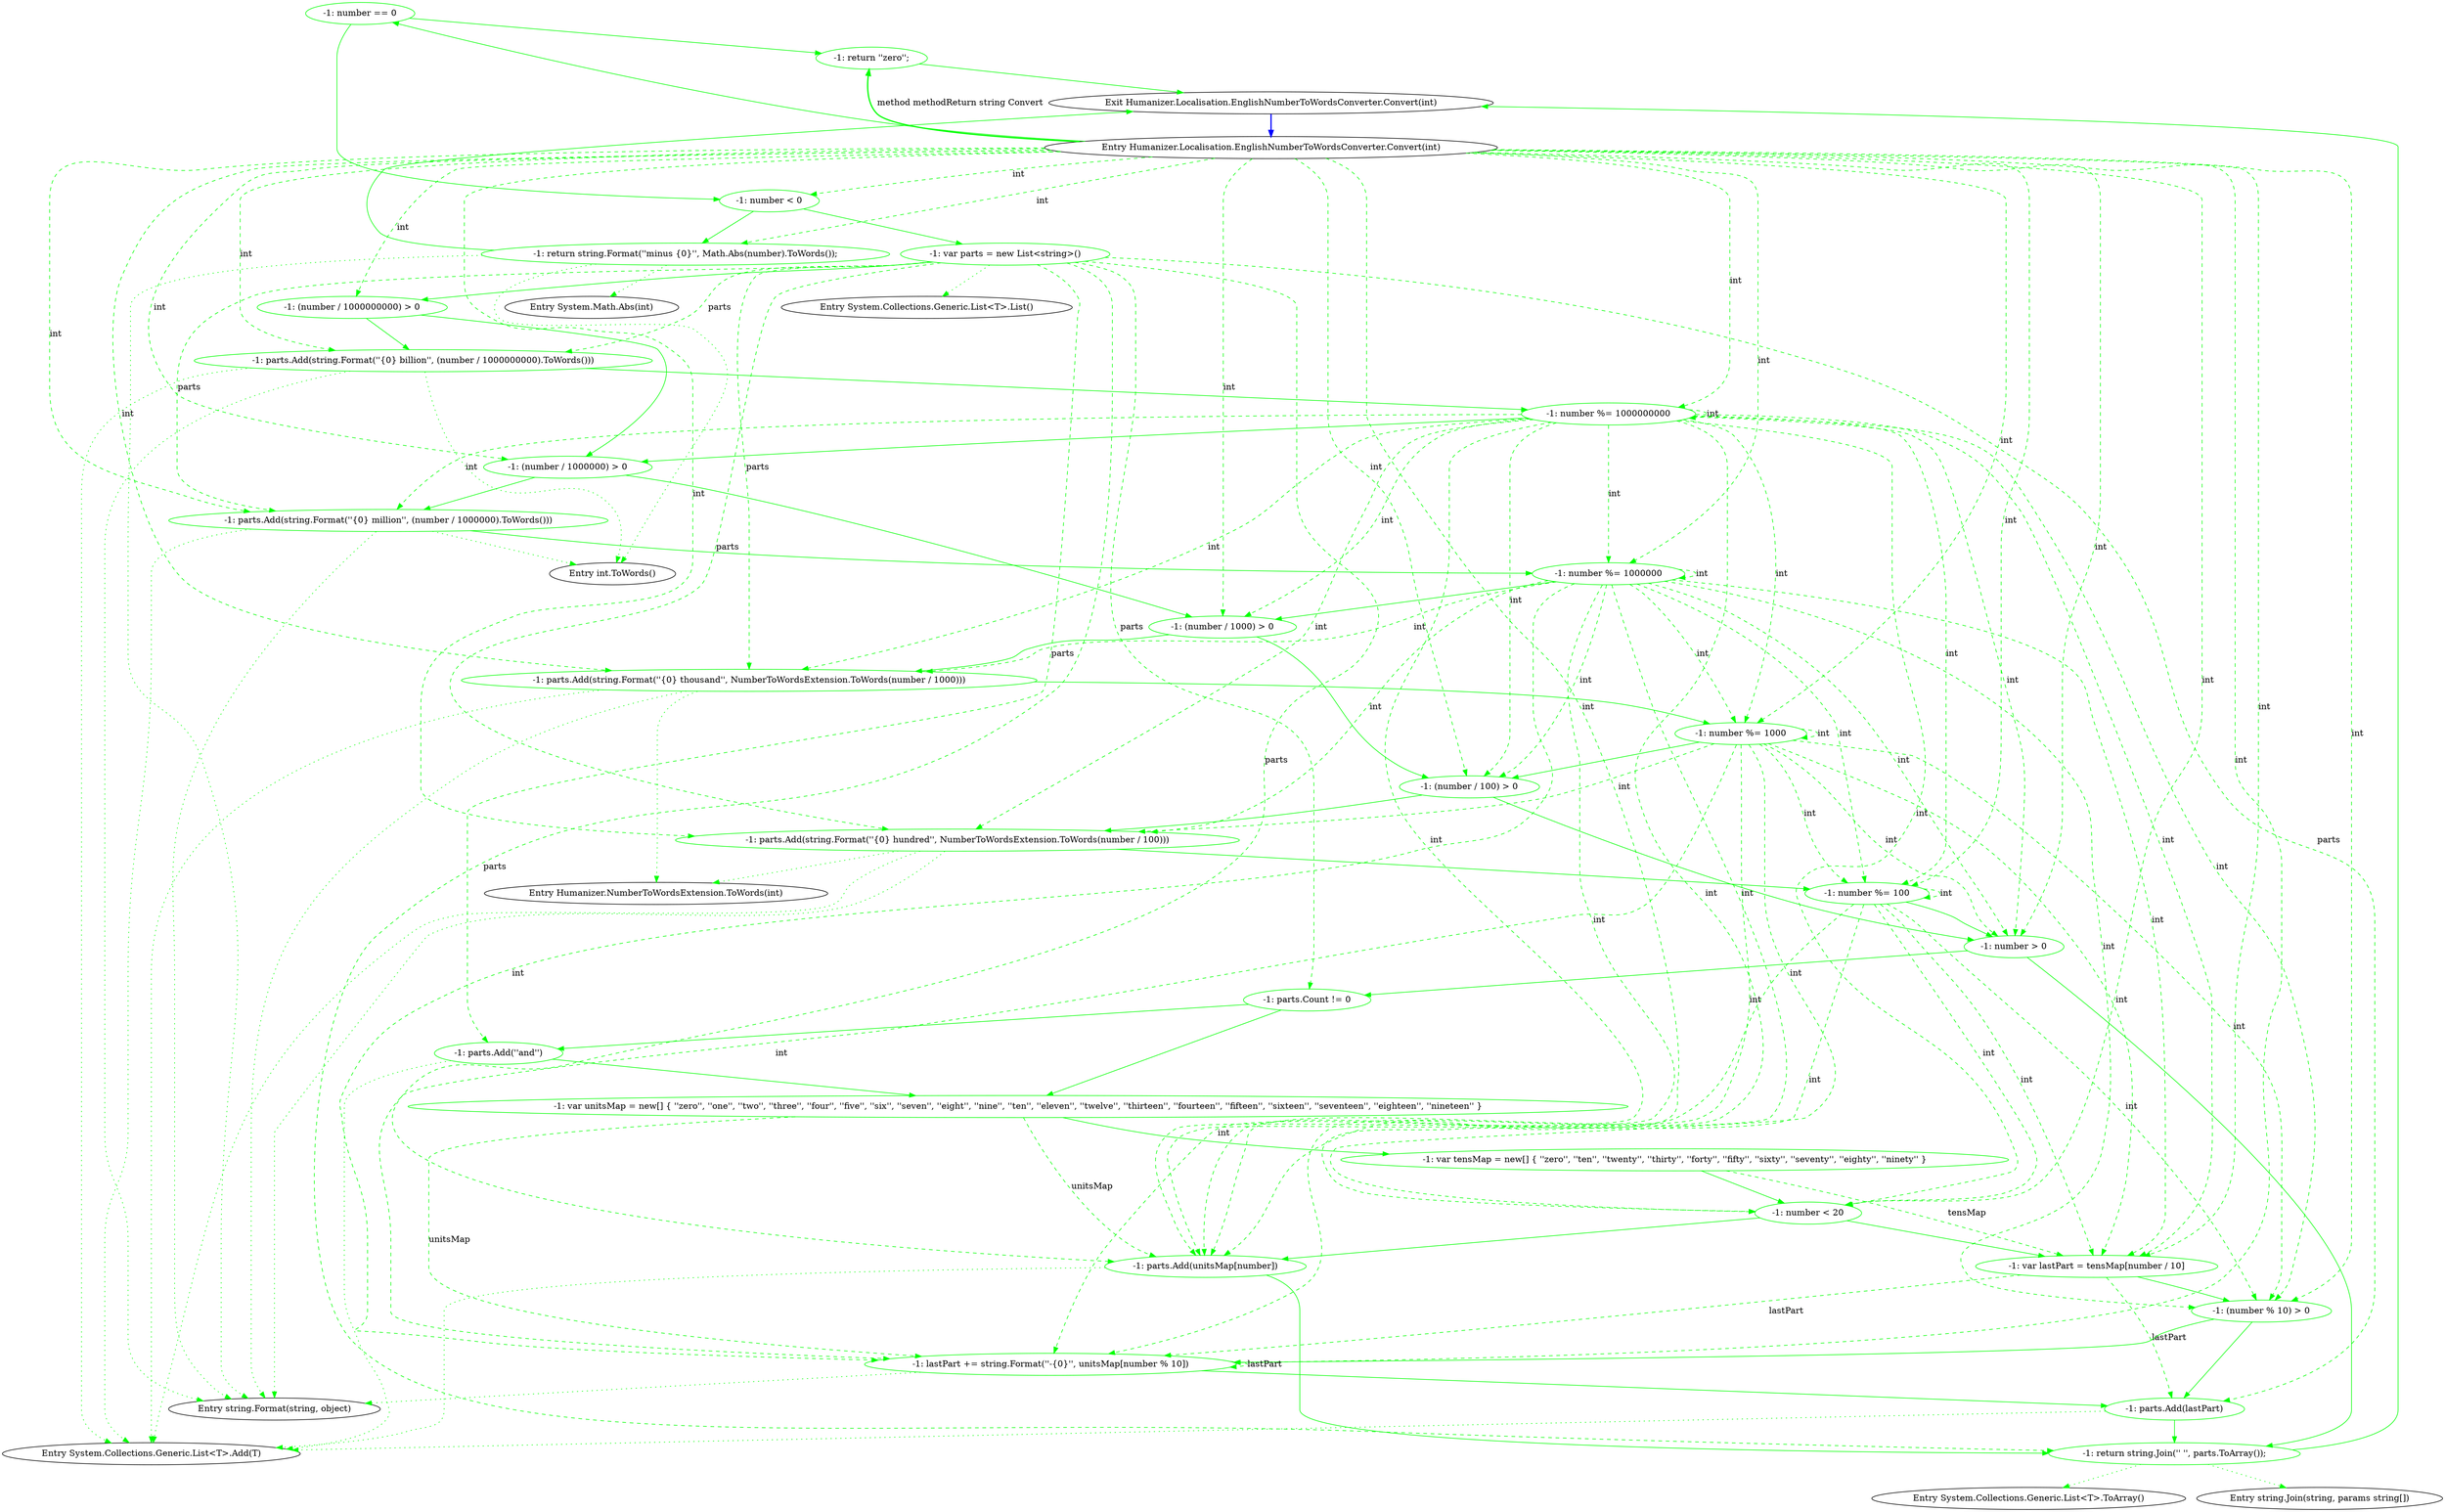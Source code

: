 digraph  {
d1 [cluster="Humanizer.Localisation.EnglishNumberToWordsConverter.Convert(int)", color=green, community=0, label="-1: number == 0", span="9-9"];
d0 [cluster="Humanizer.Localisation.EnglishNumberToWordsConverter.Convert(int)", label="Entry Humanizer.Localisation.EnglishNumberToWordsConverter.Convert(int)", span="7-7"];
d2 [cluster="Humanizer.Localisation.EnglishNumberToWordsConverter.Convert(int)", color=green, community=0, label="-1: return ''zero'';", span="10-10"];
d3 [cluster="Humanizer.Localisation.EnglishNumberToWordsConverter.Convert(int)", color=green, community=0, label="-1: number < 0", span="12-12"];
d4 [cluster="Humanizer.Localisation.EnglishNumberToWordsConverter.Convert(int)", color=green, community=0, label="-1: return string.Format(''minus {0}'', Math.Abs(number).ToWords());", span="13-13"];
d5 [cluster="Humanizer.Localisation.EnglishNumberToWordsConverter.Convert(int)", color=green, community=0, label="-1: var parts = new List<string>()", span="15-15"];
d30 [cluster="Humanizer.Localisation.EnglishNumberToWordsConverter.Convert(int)", label="Exit Humanizer.Localisation.EnglishNumberToWordsConverter.Convert(int)", span="7-7"];
d31 [cluster="System.Math.Abs(int)", label="Entry System.Math.Abs(int)", span="0-0"];
d32 [cluster="int.ToWords()", label="Entry int.ToWords()", span="25-25"];
d33 [cluster="string.Format(string, object)", label="Entry string.Format(string, object)", span="0-0"];
d6 [cluster="Humanizer.Localisation.EnglishNumberToWordsConverter.Convert(int)", color=green, community=0, label="-1: (number / 1000000000) > 0", span="17-17"];
d7 [cluster="Humanizer.Localisation.EnglishNumberToWordsConverter.Convert(int)", color=green, community=0, label="-1: parts.Add(string.Format(''{0} billion'', (number / 1000000000).ToWords()))", span="19-19"];
d9 [cluster="Humanizer.Localisation.EnglishNumberToWordsConverter.Convert(int)", color=green, community=0, label="-1: (number / 1000000) > 0", span="23-23"];
d8 [cluster="Humanizer.Localisation.EnglishNumberToWordsConverter.Convert(int)", color=green, community=0, label="-1: number %= 1000000000", span="20-20"];
d35 [cluster="System.Collections.Generic.List<T>.Add(T)", label="Entry System.Collections.Generic.List<T>.Add(T)", span="0-0"];
d10 [cluster="Humanizer.Localisation.EnglishNumberToWordsConverter.Convert(int)", color=green, community=0, label="-1: parts.Add(string.Format(''{0} million'', (number / 1000000).ToWords()))", span="25-25"];
d11 [cluster="Humanizer.Localisation.EnglishNumberToWordsConverter.Convert(int)", color=green, community=0, label="-1: number %= 1000000", span="26-26"];
d12 [cluster="Humanizer.Localisation.EnglishNumberToWordsConverter.Convert(int)", color=green, community=0, label="-1: (number / 1000) > 0", span="29-29"];
d13 [cluster="Humanizer.Localisation.EnglishNumberToWordsConverter.Convert(int)", color=green, community=0, label="-1: parts.Add(string.Format(''{0} thousand'', NumberToWordsExtension.ToWords(number / 1000)))", span="31-31"];
d14 [cluster="Humanizer.Localisation.EnglishNumberToWordsConverter.Convert(int)", color=green, community=0, label="-1: number %= 1000", span="32-32"];
d15 [cluster="Humanizer.Localisation.EnglishNumberToWordsConverter.Convert(int)", color=green, community=0, label="-1: (number / 100) > 0", span="35-35"];
d16 [cluster="Humanizer.Localisation.EnglishNumberToWordsConverter.Convert(int)", color=green, community=0, label="-1: parts.Add(string.Format(''{0} hundred'', NumberToWordsExtension.ToWords(number / 100)))", span="37-37"];
d17 [cluster="Humanizer.Localisation.EnglishNumberToWordsConverter.Convert(int)", color=green, community=0, label="-1: number %= 100", span="38-38"];
d18 [cluster="Humanizer.Localisation.EnglishNumberToWordsConverter.Convert(int)", color=green, community=0, label="-1: number > 0", span="41-41"];
d23 [cluster="Humanizer.Localisation.EnglishNumberToWordsConverter.Convert(int)", color=green, community=0, label="-1: number < 20", span="49-49"];
d24 [cluster="Humanizer.Localisation.EnglishNumberToWordsConverter.Convert(int)", color=green, community=0, label="-1: parts.Add(unitsMap[number])", span="50-50"];
d25 [cluster="Humanizer.Localisation.EnglishNumberToWordsConverter.Convert(int)", color=green, community=0, label="-1: var lastPart = tensMap[number / 10]", span="53-53"];
d26 [cluster="Humanizer.Localisation.EnglishNumberToWordsConverter.Convert(int)", color=green, community=0, label="-1: (number % 10) > 0", span="54-54"];
d27 [cluster="Humanizer.Localisation.EnglishNumberToWordsConverter.Convert(int)", color=green, community=0, label="-1: lastPart += string.Format(''-{0}'', unitsMap[number % 10])", span="55-55"];
d36 [cluster="Humanizer.NumberToWordsExtension.ToWords(int)", label="Entry Humanizer.NumberToWordsExtension.ToWords(int)", span="25-25"];
d19 [cluster="Humanizer.Localisation.EnglishNumberToWordsConverter.Convert(int)", color=green, community=0, label="-1: parts.Count != 0", span="43-43"];
d29 [cluster="Humanizer.Localisation.EnglishNumberToWordsConverter.Convert(int)", color=green, community=0, label="-1: return string.Join('' '', parts.ToArray());", span="61-61"];
d22 [cluster="Humanizer.Localisation.EnglishNumberToWordsConverter.Convert(int)", color=green, community=0, label="-1: var tensMap = new[] { ''zero'', ''ten'', ''twenty'', ''thirty'', ''forty'', ''fifty'', ''sixty'', ''seventy'', ''eighty'', ''ninety'' }", span="47-47"];
d21 [cluster="Humanizer.Localisation.EnglishNumberToWordsConverter.Convert(int)", color=green, community=0, label="-1: var unitsMap = new[] { ''zero'', ''one'', ''two'', ''three'', ''four'', ''five'', ''six'', ''seven'', ''eight'', ''nine'', ''ten'', ''eleven'', ''twelve'', ''thirteen'', ''fourteen'', ''fifteen'', ''sixteen'', ''seventeen'', ''eighteen'', ''nineteen'' }", span="46-46"];
d28 [cluster="Humanizer.Localisation.EnglishNumberToWordsConverter.Convert(int)", color=green, community=0, label="-1: parts.Add(lastPart)", span="57-57"];
d34 [cluster="System.Collections.Generic.List<T>.List()", label="Entry System.Collections.Generic.List<T>.List()", span="0-0"];
d20 [cluster="Humanizer.Localisation.EnglishNumberToWordsConverter.Convert(int)", color=green, community=0, label="-1: parts.Add(''and'')", span="44-44"];
d37 [cluster="System.Collections.Generic.List<T>.ToArray()", label="Entry System.Collections.Generic.List<T>.ToArray()", span="0-0"];
d38 [cluster="string.Join(string, params string[])", label="Entry string.Join(string, params string[])", span="0-0"];
d1 -> d2  [color=green, key=0, style=solid];
d1 -> d3  [color=green, key=0, style=solid];
d0 -> d1  [color=green, key=0, style=solid];
d0 -> d3  [color=green, key=1, label=int, style=dashed];
d0 -> d4  [color=green, key=1, label=int, style=dashed];
d0 -> d6  [color=green, key=1, label=int, style=dashed];
d0 -> d7  [color=green, key=1, label=int, style=dashed];
d0 -> d8  [color=green, key=1, label=int, style=dashed];
d0 -> d9  [color=green, key=1, label=int, style=dashed];
d0 -> d10  [color=green, key=1, label=int, style=dashed];
d0 -> d11  [color=green, key=1, label=int, style=dashed];
d0 -> d12  [color=green, key=1, label=int, style=dashed];
d0 -> d13  [color=green, key=1, label=int, style=dashed];
d0 -> d14  [color=green, key=1, label=int, style=dashed];
d0 -> d15  [color=green, key=1, label=int, style=dashed];
d0 -> d16  [color=green, key=1, label=int, style=dashed];
d0 -> d17  [color=green, key=1, label=int, style=dashed];
d0 -> d18  [color=green, key=1, label=int, style=dashed];
d0 -> d23  [color=green, key=1, label=int, style=dashed];
d0 -> d24  [color=green, key=1, label=int, style=dashed];
d0 -> d25  [color=green, key=1, label=int, style=dashed];
d0 -> d26  [color=green, key=1, label=int, style=dashed];
d0 -> d27  [color=green, key=1, label=int, style=dashed];
d0 -> d2  [color=green, key=3, label="method methodReturn string Convert", style=bold];
d2 -> d30  [color=green, key=0, style=solid];
d3 -> d4  [color=green, key=0, style=solid];
d3 -> d5  [color=green, key=0, style=solid];
d4 -> d30  [color=green, key=0, style=solid];
d4 -> d31  [color=green, key=2, style=dotted];
d4 -> d32  [color=green, key=2, style=dotted];
d4 -> d33  [color=green, key=2, style=dotted];
d5 -> d6  [color=green, key=0, style=solid];
d5 -> d7  [color=green, key=1, label=parts, style=dashed];
d5 -> d10  [color=green, key=1, label=parts, style=dashed];
d5 -> d13  [color=green, key=1, label=parts, style=dashed];
d5 -> d16  [color=green, key=1, label=parts, style=dashed];
d5 -> d24  [color=green, key=1, label=parts, style=dashed];
d5 -> d34  [color=green, key=2, style=dotted];
d5 -> d19  [color=green, key=1, label=parts, style=dashed];
d5 -> d20  [color=green, key=1, label=parts, style=dashed];
d5 -> d28  [color=green, key=1, label=parts, style=dashed];
d5 -> d29  [color=green, key=1, label=parts, style=dashed];
d30 -> d0  [color=blue, key=0, style=bold];
d6 -> d7  [color=green, key=0, style=solid];
d6 -> d9  [color=green, key=0, style=solid];
d7 -> d8  [color=green, key=0, style=solid];
d7 -> d32  [color=green, key=2, style=dotted];
d7 -> d33  [color=green, key=2, style=dotted];
d7 -> d35  [color=green, key=2, style=dotted];
d9 -> d10  [color=green, key=0, style=solid];
d9 -> d12  [color=green, key=0, style=solid];
d8 -> d8  [color=green, key=1, label=int, style=dashed];
d8 -> d9  [color=green, key=0, style=solid];
d8 -> d10  [color=green, key=1, label=int, style=dashed];
d8 -> d11  [color=green, key=1, label=int, style=dashed];
d8 -> d12  [color=green, key=1, label=int, style=dashed];
d8 -> d13  [color=green, key=1, label=int, style=dashed];
d8 -> d14  [color=green, key=1, label=int, style=dashed];
d8 -> d15  [color=green, key=1, label=int, style=dashed];
d8 -> d16  [color=green, key=1, label=int, style=dashed];
d8 -> d17  [color=green, key=1, label=int, style=dashed];
d8 -> d18  [color=green, key=1, label=int, style=dashed];
d8 -> d23  [color=green, key=1, label=int, style=dashed];
d8 -> d24  [color=green, key=1, label=int, style=dashed];
d8 -> d25  [color=green, key=1, label=int, style=dashed];
d8 -> d26  [color=green, key=1, label=int, style=dashed];
d8 -> d27  [color=green, key=1, label=int, style=dashed];
d10 -> d11  [color=green, key=0, style=solid];
d10 -> d32  [color=green, key=2, style=dotted];
d10 -> d33  [color=green, key=2, style=dotted];
d10 -> d35  [color=green, key=2, style=dotted];
d11 -> d11  [color=green, key=1, label=int, style=dashed];
d11 -> d12  [color=green, key=0, style=solid];
d11 -> d13  [color=green, key=1, label=int, style=dashed];
d11 -> d14  [color=green, key=1, label=int, style=dashed];
d11 -> d15  [color=green, key=1, label=int, style=dashed];
d11 -> d16  [color=green, key=1, label=int, style=dashed];
d11 -> d17  [color=green, key=1, label=int, style=dashed];
d11 -> d18  [color=green, key=1, label=int, style=dashed];
d11 -> d23  [color=green, key=1, label=int, style=dashed];
d11 -> d24  [color=green, key=1, label=int, style=dashed];
d11 -> d25  [color=green, key=1, label=int, style=dashed];
d11 -> d26  [color=green, key=1, label=int, style=dashed];
d11 -> d27  [color=green, key=1, label=int, style=dashed];
d12 -> d13  [color=green, key=0, style=solid];
d12 -> d15  [color=green, key=0, style=solid];
d13 -> d14  [color=green, key=0, style=solid];
d13 -> d36  [color=green, key=2, style=dotted];
d13 -> d33  [color=green, key=2, style=dotted];
d13 -> d35  [color=green, key=2, style=dotted];
d14 -> d14  [color=green, key=1, label=int, style=dashed];
d14 -> d15  [color=green, key=0, style=solid];
d14 -> d16  [color=green, key=1, label=int, style=dashed];
d14 -> d17  [color=green, key=1, label=int, style=dashed];
d14 -> d18  [color=green, key=1, label=int, style=dashed];
d14 -> d23  [color=green, key=1, label=int, style=dashed];
d14 -> d24  [color=green, key=1, label=int, style=dashed];
d14 -> d25  [color=green, key=1, label=int, style=dashed];
d14 -> d26  [color=green, key=1, label=int, style=dashed];
d14 -> d27  [color=green, key=1, label=int, style=dashed];
d15 -> d16  [color=green, key=0, style=solid];
d15 -> d18  [color=green, key=0, style=solid];
d16 -> d17  [color=green, key=0, style=solid];
d16 -> d36  [color=green, key=2, style=dotted];
d16 -> d33  [color=green, key=2, style=dotted];
d16 -> d35  [color=green, key=2, style=dotted];
d17 -> d17  [color=green, key=1, label=int, style=dashed];
d17 -> d18  [color=green, key=0, style=solid];
d17 -> d23  [color=green, key=1, label=int, style=dashed];
d17 -> d24  [color=green, key=1, label=int, style=dashed];
d17 -> d25  [color=green, key=1, label=int, style=dashed];
d17 -> d26  [color=green, key=1, label=int, style=dashed];
d17 -> d27  [color=green, key=1, label=int, style=dashed];
d18 -> d19  [color=green, key=0, style=solid];
d18 -> d29  [color=green, key=0, style=solid];
d23 -> d24  [color=green, key=0, style=solid];
d23 -> d25  [color=green, key=0, style=solid];
d24 -> d29  [color=green, key=0, style=solid];
d24 -> d35  [color=green, key=2, style=dotted];
d25 -> d26  [color=green, key=0, style=solid];
d25 -> d27  [color=green, key=1, label=lastPart, style=dashed];
d25 -> d28  [color=green, key=1, label=lastPart, style=dashed];
d26 -> d27  [color=green, key=0, style=solid];
d26 -> d28  [color=green, key=0, style=solid];
d27 -> d27  [color=green, key=1, label=lastPart, style=dashed];
d27 -> d28  [color=green, key=0, style=solid];
d27 -> d33  [color=green, key=2, style=dotted];
d19 -> d20  [color=green, key=0, style=solid];
d19 -> d21  [color=green, key=0, style=solid];
d29 -> d30  [color=green, key=0, style=solid];
d29 -> d37  [color=green, key=2, style=dotted];
d29 -> d38  [color=green, key=2, style=dotted];
d22 -> d23  [color=green, key=0, style=solid];
d22 -> d25  [color=green, key=1, label=tensMap, style=dashed];
d21 -> d24  [color=green, key=1, label=unitsMap, style=dashed];
d21 -> d27  [color=green, key=1, label=unitsMap, style=dashed];
d21 -> d22  [color=green, key=0, style=solid];
d28 -> d29  [color=green, key=0, style=solid];
d28 -> d35  [color=green, key=2, style=dotted];
d20 -> d21  [color=green, key=0, style=solid];
d20 -> d35  [color=green, key=2, style=dotted];
}
